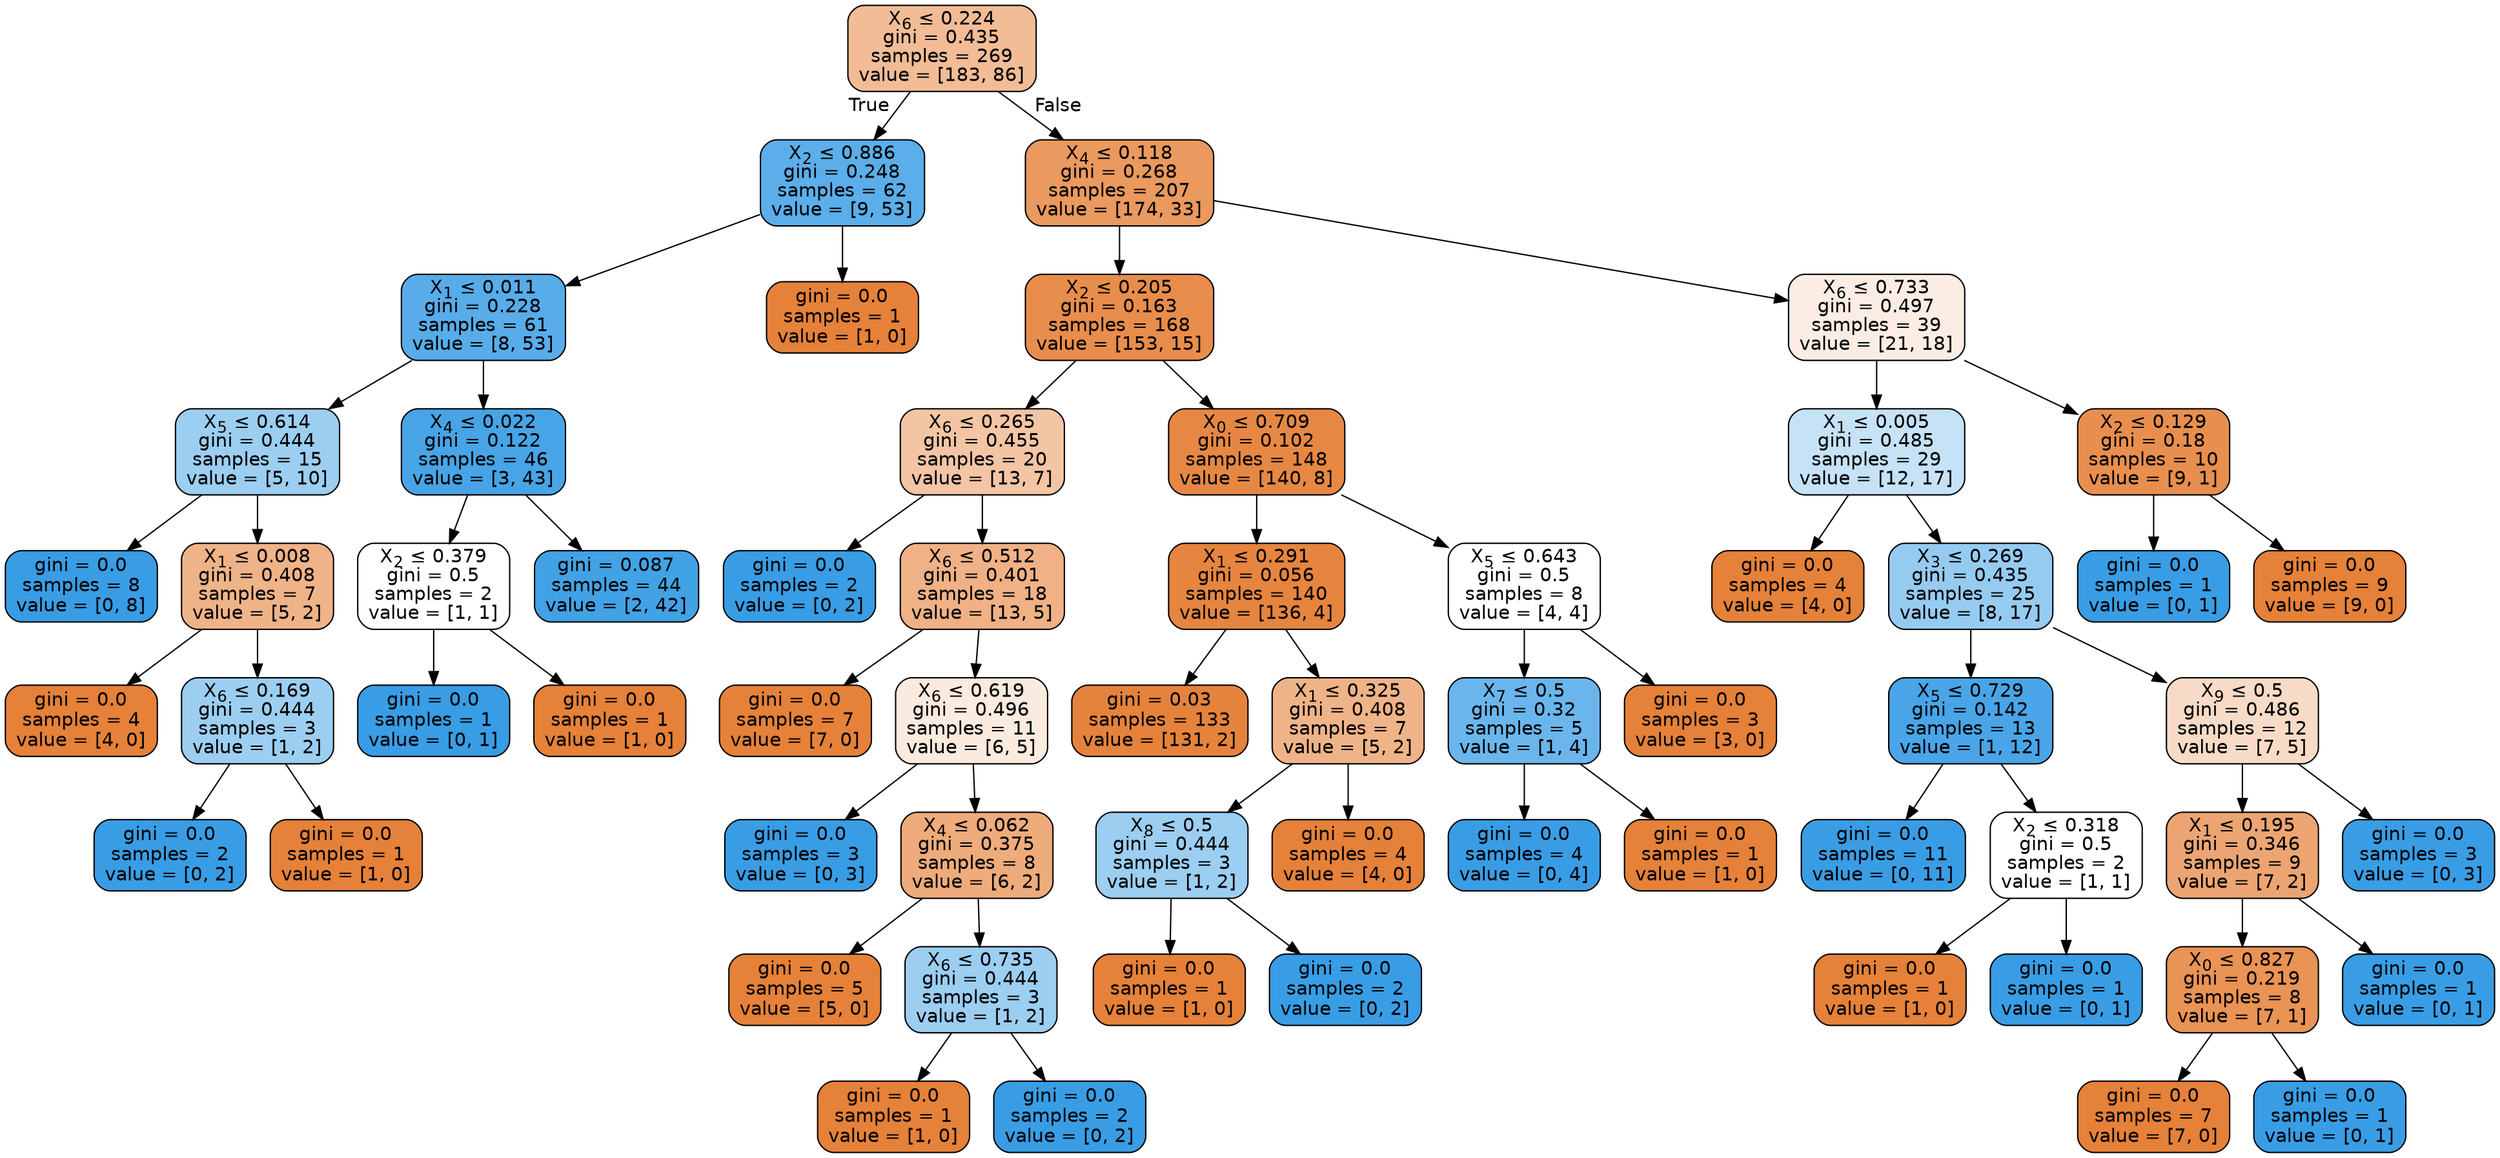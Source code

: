 digraph Tree {
node [shape=box, style="filled, rounded", color="black", fontname=helvetica] ;
edge [fontname=helvetica] ;
0 [label=<X<SUB>6</SUB> &le; 0.224<br/>gini = 0.435<br/>samples = 269<br/>value = [183, 86]>, fillcolor="#f1bc96"] ;
1 [label=<X<SUB>2</SUB> &le; 0.886<br/>gini = 0.248<br/>samples = 62<br/>value = [9, 53]>, fillcolor="#5baee9"] ;
0 -> 1 [labeldistance=2.5, labelangle=45, headlabel="True"] ;
2 [label=<X<SUB>1</SUB> &le; 0.011<br/>gini = 0.228<br/>samples = 61<br/>value = [8, 53]>, fillcolor="#57ace9"] ;
1 -> 2 ;
3 [label=<X<SUB>5</SUB> &le; 0.614<br/>gini = 0.444<br/>samples = 15<br/>value = [5, 10]>, fillcolor="#9ccef2"] ;
2 -> 3 ;
4 [label=<gini = 0.0<br/>samples = 8<br/>value = [0, 8]>, fillcolor="#399de5"] ;
3 -> 4 ;
5 [label=<X<SUB>1</SUB> &le; 0.008<br/>gini = 0.408<br/>samples = 7<br/>value = [5, 2]>, fillcolor="#efb388"] ;
3 -> 5 ;
6 [label=<gini = 0.0<br/>samples = 4<br/>value = [4, 0]>, fillcolor="#e58139"] ;
5 -> 6 ;
7 [label=<X<SUB>6</SUB> &le; 0.169<br/>gini = 0.444<br/>samples = 3<br/>value = [1, 2]>, fillcolor="#9ccef2"] ;
5 -> 7 ;
8 [label=<gini = 0.0<br/>samples = 2<br/>value = [0, 2]>, fillcolor="#399de5"] ;
7 -> 8 ;
9 [label=<gini = 0.0<br/>samples = 1<br/>value = [1, 0]>, fillcolor="#e58139"] ;
7 -> 9 ;
10 [label=<X<SUB>4</SUB> &le; 0.022<br/>gini = 0.122<br/>samples = 46<br/>value = [3, 43]>, fillcolor="#47a4e7"] ;
2 -> 10 ;
11 [label=<X<SUB>2</SUB> &le; 0.379<br/>gini = 0.5<br/>samples = 2<br/>value = [1, 1]>, fillcolor="#ffffff"] ;
10 -> 11 ;
12 [label=<gini = 0.0<br/>samples = 1<br/>value = [0, 1]>, fillcolor="#399de5"] ;
11 -> 12 ;
13 [label=<gini = 0.0<br/>samples = 1<br/>value = [1, 0]>, fillcolor="#e58139"] ;
11 -> 13 ;
14 [label=<gini = 0.087<br/>samples = 44<br/>value = [2, 42]>, fillcolor="#42a2e6"] ;
10 -> 14 ;
15 [label=<gini = 0.0<br/>samples = 1<br/>value = [1, 0]>, fillcolor="#e58139"] ;
1 -> 15 ;
16 [label=<X<SUB>4</SUB> &le; 0.118<br/>gini = 0.268<br/>samples = 207<br/>value = [174, 33]>, fillcolor="#ea995f"] ;
0 -> 16 [labeldistance=2.5, labelangle=-45, headlabel="False"] ;
17 [label=<X<SUB>2</SUB> &le; 0.205<br/>gini = 0.163<br/>samples = 168<br/>value = [153, 15]>, fillcolor="#e88d4c"] ;
16 -> 17 ;
18 [label=<X<SUB>6</SUB> &le; 0.265<br/>gini = 0.455<br/>samples = 20<br/>value = [13, 7]>, fillcolor="#f3c5a4"] ;
17 -> 18 ;
19 [label=<gini = 0.0<br/>samples = 2<br/>value = [0, 2]>, fillcolor="#399de5"] ;
18 -> 19 ;
20 [label=<X<SUB>6</SUB> &le; 0.512<br/>gini = 0.401<br/>samples = 18<br/>value = [13, 5]>, fillcolor="#efb185"] ;
18 -> 20 ;
21 [label=<gini = 0.0<br/>samples = 7<br/>value = [7, 0]>, fillcolor="#e58139"] ;
20 -> 21 ;
22 [label=<X<SUB>6</SUB> &le; 0.619<br/>gini = 0.496<br/>samples = 11<br/>value = [6, 5]>, fillcolor="#fbeade"] ;
20 -> 22 ;
23 [label=<gini = 0.0<br/>samples = 3<br/>value = [0, 3]>, fillcolor="#399de5"] ;
22 -> 23 ;
24 [label=<X<SUB>4</SUB> &le; 0.062<br/>gini = 0.375<br/>samples = 8<br/>value = [6, 2]>, fillcolor="#eeab7b"] ;
22 -> 24 ;
25 [label=<gini = 0.0<br/>samples = 5<br/>value = [5, 0]>, fillcolor="#e58139"] ;
24 -> 25 ;
26 [label=<X<SUB>6</SUB> &le; 0.735<br/>gini = 0.444<br/>samples = 3<br/>value = [1, 2]>, fillcolor="#9ccef2"] ;
24 -> 26 ;
27 [label=<gini = 0.0<br/>samples = 1<br/>value = [1, 0]>, fillcolor="#e58139"] ;
26 -> 27 ;
28 [label=<gini = 0.0<br/>samples = 2<br/>value = [0, 2]>, fillcolor="#399de5"] ;
26 -> 28 ;
29 [label=<X<SUB>0</SUB> &le; 0.709<br/>gini = 0.102<br/>samples = 148<br/>value = [140, 8]>, fillcolor="#e68844"] ;
17 -> 29 ;
30 [label=<X<SUB>1</SUB> &le; 0.291<br/>gini = 0.056<br/>samples = 140<br/>value = [136, 4]>, fillcolor="#e6853f"] ;
29 -> 30 ;
31 [label=<gini = 0.03<br/>samples = 133<br/>value = [131, 2]>, fillcolor="#e5833c"] ;
30 -> 31 ;
32 [label=<X<SUB>1</SUB> &le; 0.325<br/>gini = 0.408<br/>samples = 7<br/>value = [5, 2]>, fillcolor="#efb388"] ;
30 -> 32 ;
33 [label=<X<SUB>8</SUB> &le; 0.5<br/>gini = 0.444<br/>samples = 3<br/>value = [1, 2]>, fillcolor="#9ccef2"] ;
32 -> 33 ;
34 [label=<gini = 0.0<br/>samples = 1<br/>value = [1, 0]>, fillcolor="#e58139"] ;
33 -> 34 ;
35 [label=<gini = 0.0<br/>samples = 2<br/>value = [0, 2]>, fillcolor="#399de5"] ;
33 -> 35 ;
36 [label=<gini = 0.0<br/>samples = 4<br/>value = [4, 0]>, fillcolor="#e58139"] ;
32 -> 36 ;
37 [label=<X<SUB>5</SUB> &le; 0.643<br/>gini = 0.5<br/>samples = 8<br/>value = [4, 4]>, fillcolor="#ffffff"] ;
29 -> 37 ;
38 [label=<X<SUB>7</SUB> &le; 0.5<br/>gini = 0.32<br/>samples = 5<br/>value = [1, 4]>, fillcolor="#6ab6ec"] ;
37 -> 38 ;
39 [label=<gini = 0.0<br/>samples = 4<br/>value = [0, 4]>, fillcolor="#399de5"] ;
38 -> 39 ;
40 [label=<gini = 0.0<br/>samples = 1<br/>value = [1, 0]>, fillcolor="#e58139"] ;
38 -> 40 ;
41 [label=<gini = 0.0<br/>samples = 3<br/>value = [3, 0]>, fillcolor="#e58139"] ;
37 -> 41 ;
42 [label=<X<SUB>6</SUB> &le; 0.733<br/>gini = 0.497<br/>samples = 39<br/>value = [21, 18]>, fillcolor="#fbede3"] ;
16 -> 42 ;
43 [label=<X<SUB>1</SUB> &le; 0.005<br/>gini = 0.485<br/>samples = 29<br/>value = [12, 17]>, fillcolor="#c5e2f7"] ;
42 -> 43 ;
44 [label=<gini = 0.0<br/>samples = 4<br/>value = [4, 0]>, fillcolor="#e58139"] ;
43 -> 44 ;
45 [label=<X<SUB>3</SUB> &le; 0.269<br/>gini = 0.435<br/>samples = 25<br/>value = [8, 17]>, fillcolor="#96cbf1"] ;
43 -> 45 ;
46 [label=<X<SUB>5</SUB> &le; 0.729<br/>gini = 0.142<br/>samples = 13<br/>value = [1, 12]>, fillcolor="#49a5e7"] ;
45 -> 46 ;
47 [label=<gini = 0.0<br/>samples = 11<br/>value = [0, 11]>, fillcolor="#399de5"] ;
46 -> 47 ;
48 [label=<X<SUB>2</SUB> &le; 0.318<br/>gini = 0.5<br/>samples = 2<br/>value = [1, 1]>, fillcolor="#ffffff"] ;
46 -> 48 ;
49 [label=<gini = 0.0<br/>samples = 1<br/>value = [1, 0]>, fillcolor="#e58139"] ;
48 -> 49 ;
50 [label=<gini = 0.0<br/>samples = 1<br/>value = [0, 1]>, fillcolor="#399de5"] ;
48 -> 50 ;
51 [label=<X<SUB>9</SUB> &le; 0.5<br/>gini = 0.486<br/>samples = 12<br/>value = [7, 5]>, fillcolor="#f8dbc6"] ;
45 -> 51 ;
52 [label=<X<SUB>1</SUB> &le; 0.195<br/>gini = 0.346<br/>samples = 9<br/>value = [7, 2]>, fillcolor="#eca572"] ;
51 -> 52 ;
53 [label=<X<SUB>0</SUB> &le; 0.827<br/>gini = 0.219<br/>samples = 8<br/>value = [7, 1]>, fillcolor="#e99355"] ;
52 -> 53 ;
54 [label=<gini = 0.0<br/>samples = 7<br/>value = [7, 0]>, fillcolor="#e58139"] ;
53 -> 54 ;
55 [label=<gini = 0.0<br/>samples = 1<br/>value = [0, 1]>, fillcolor="#399de5"] ;
53 -> 55 ;
56 [label=<gini = 0.0<br/>samples = 1<br/>value = [0, 1]>, fillcolor="#399de5"] ;
52 -> 56 ;
57 [label=<gini = 0.0<br/>samples = 3<br/>value = [0, 3]>, fillcolor="#399de5"] ;
51 -> 57 ;
58 [label=<X<SUB>2</SUB> &le; 0.129<br/>gini = 0.18<br/>samples = 10<br/>value = [9, 1]>, fillcolor="#e88f4f"] ;
42 -> 58 ;
59 [label=<gini = 0.0<br/>samples = 1<br/>value = [0, 1]>, fillcolor="#399de5"] ;
58 -> 59 ;
60 [label=<gini = 0.0<br/>samples = 9<br/>value = [9, 0]>, fillcolor="#e58139"] ;
58 -> 60 ;
}